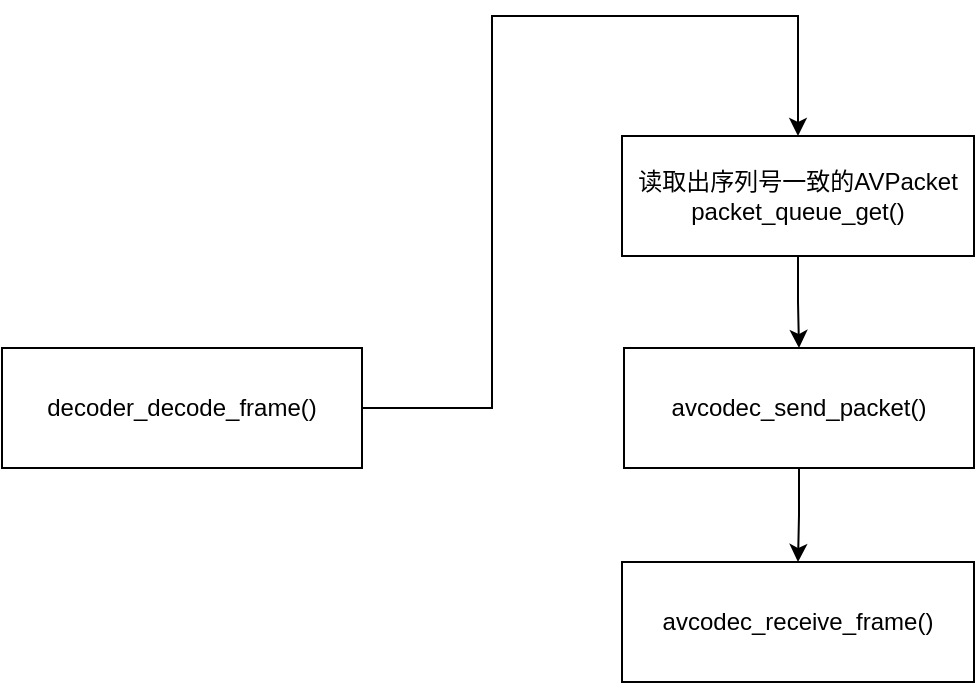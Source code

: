 <mxfile version="20.2.3" type="device"><diagram id="CCSkUD4YMc4SreTmyc2y" name="第 1 页"><mxGraphModel dx="1422" dy="865" grid="1" gridSize="10" guides="1" tooltips="1" connect="1" arrows="1" fold="1" page="1" pageScale="1" pageWidth="827" pageHeight="1169" math="0" shadow="0"><root><mxCell id="0"/><mxCell id="1" parent="0"/><mxCell id="e5IqjNc-tpapWqmCTDuo-1" value="&lt;div&gt;decoder_decode_frame()&lt;/div&gt;" style="rounded=0;whiteSpace=wrap;html=1;" parent="1" vertex="1"><mxGeometry x="70" y="276" width="180" height="60" as="geometry"/></mxCell><mxCell id="b5rCd4WpGenQ7c74U3Ru-23" value="" style="edgeStyle=orthogonalEdgeStyle;rounded=0;orthogonalLoop=1;jettySize=auto;html=1;" parent="1" source="e5IqjNc-tpapWqmCTDuo-2" target="b5rCd4WpGenQ7c74U3Ru-1" edge="1"><mxGeometry relative="1" as="geometry"/></mxCell><mxCell id="e5IqjNc-tpapWqmCTDuo-2" value="读取出序列号一致的AVPacket&lt;br&gt;packet_queue_get()" style="rounded=0;whiteSpace=wrap;html=1;" parent="1" vertex="1"><mxGeometry x="380" y="170" width="176" height="60" as="geometry"/></mxCell><mxCell id="e5IqjNc-tpapWqmCTDuo-14" style="edgeStyle=orthogonalEdgeStyle;rounded=0;orthogonalLoop=1;jettySize=auto;html=1;entryX=0.5;entryY=0;entryDx=0;entryDy=0;fontSize=14;fontColor=default;exitX=1;exitY=0.5;exitDx=0;exitDy=0;" parent="1" source="e5IqjNc-tpapWqmCTDuo-1" target="e5IqjNc-tpapWqmCTDuo-2" edge="1"><mxGeometry relative="1" as="geometry"><mxPoint x="210" y="430" as="sourcePoint"/><mxPoint x="620" y="336" as="targetPoint"/><Array as="points"><mxPoint x="315" y="306"/><mxPoint x="315" y="110"/><mxPoint x="468" y="110"/></Array></mxGeometry></mxCell><mxCell id="b5rCd4WpGenQ7c74U3Ru-24" value="" style="edgeStyle=orthogonalEdgeStyle;rounded=0;orthogonalLoop=1;jettySize=auto;html=1;" parent="1" source="b5rCd4WpGenQ7c74U3Ru-1" target="b5rCd4WpGenQ7c74U3Ru-2" edge="1"><mxGeometry relative="1" as="geometry"/></mxCell><mxCell id="b5rCd4WpGenQ7c74U3Ru-1" value="avcodec_send_packet()" style="rounded=0;whiteSpace=wrap;html=1;" parent="1" vertex="1"><mxGeometry x="381" y="276" width="175" height="60" as="geometry"/></mxCell><mxCell id="b5rCd4WpGenQ7c74U3Ru-2" value="avcodec_receive_frame()" style="rounded=0;whiteSpace=wrap;html=1;" parent="1" vertex="1"><mxGeometry x="380" y="383" width="176" height="60" as="geometry"/></mxCell></root></mxGraphModel></diagram></mxfile>